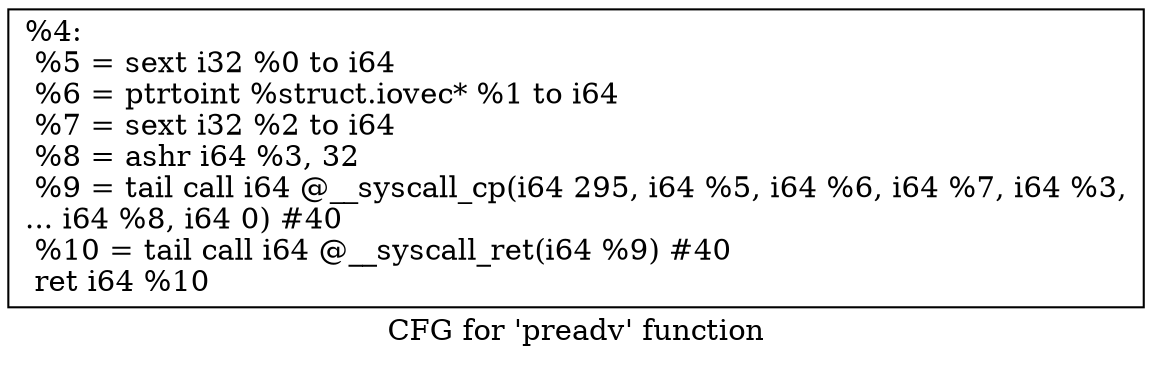 digraph "CFG for 'preadv' function" {
	label="CFG for 'preadv' function";

	Node0x1c48280 [shape=record,label="{%4:\l  %5 = sext i32 %0 to i64\l  %6 = ptrtoint %struct.iovec* %1 to i64\l  %7 = sext i32 %2 to i64\l  %8 = ashr i64 %3, 32\l  %9 = tail call i64 @__syscall_cp(i64 295, i64 %5, i64 %6, i64 %7, i64 %3,\l... i64 %8, i64 0) #40\l  %10 = tail call i64 @__syscall_ret(i64 %9) #40\l  ret i64 %10\l}"];
}
